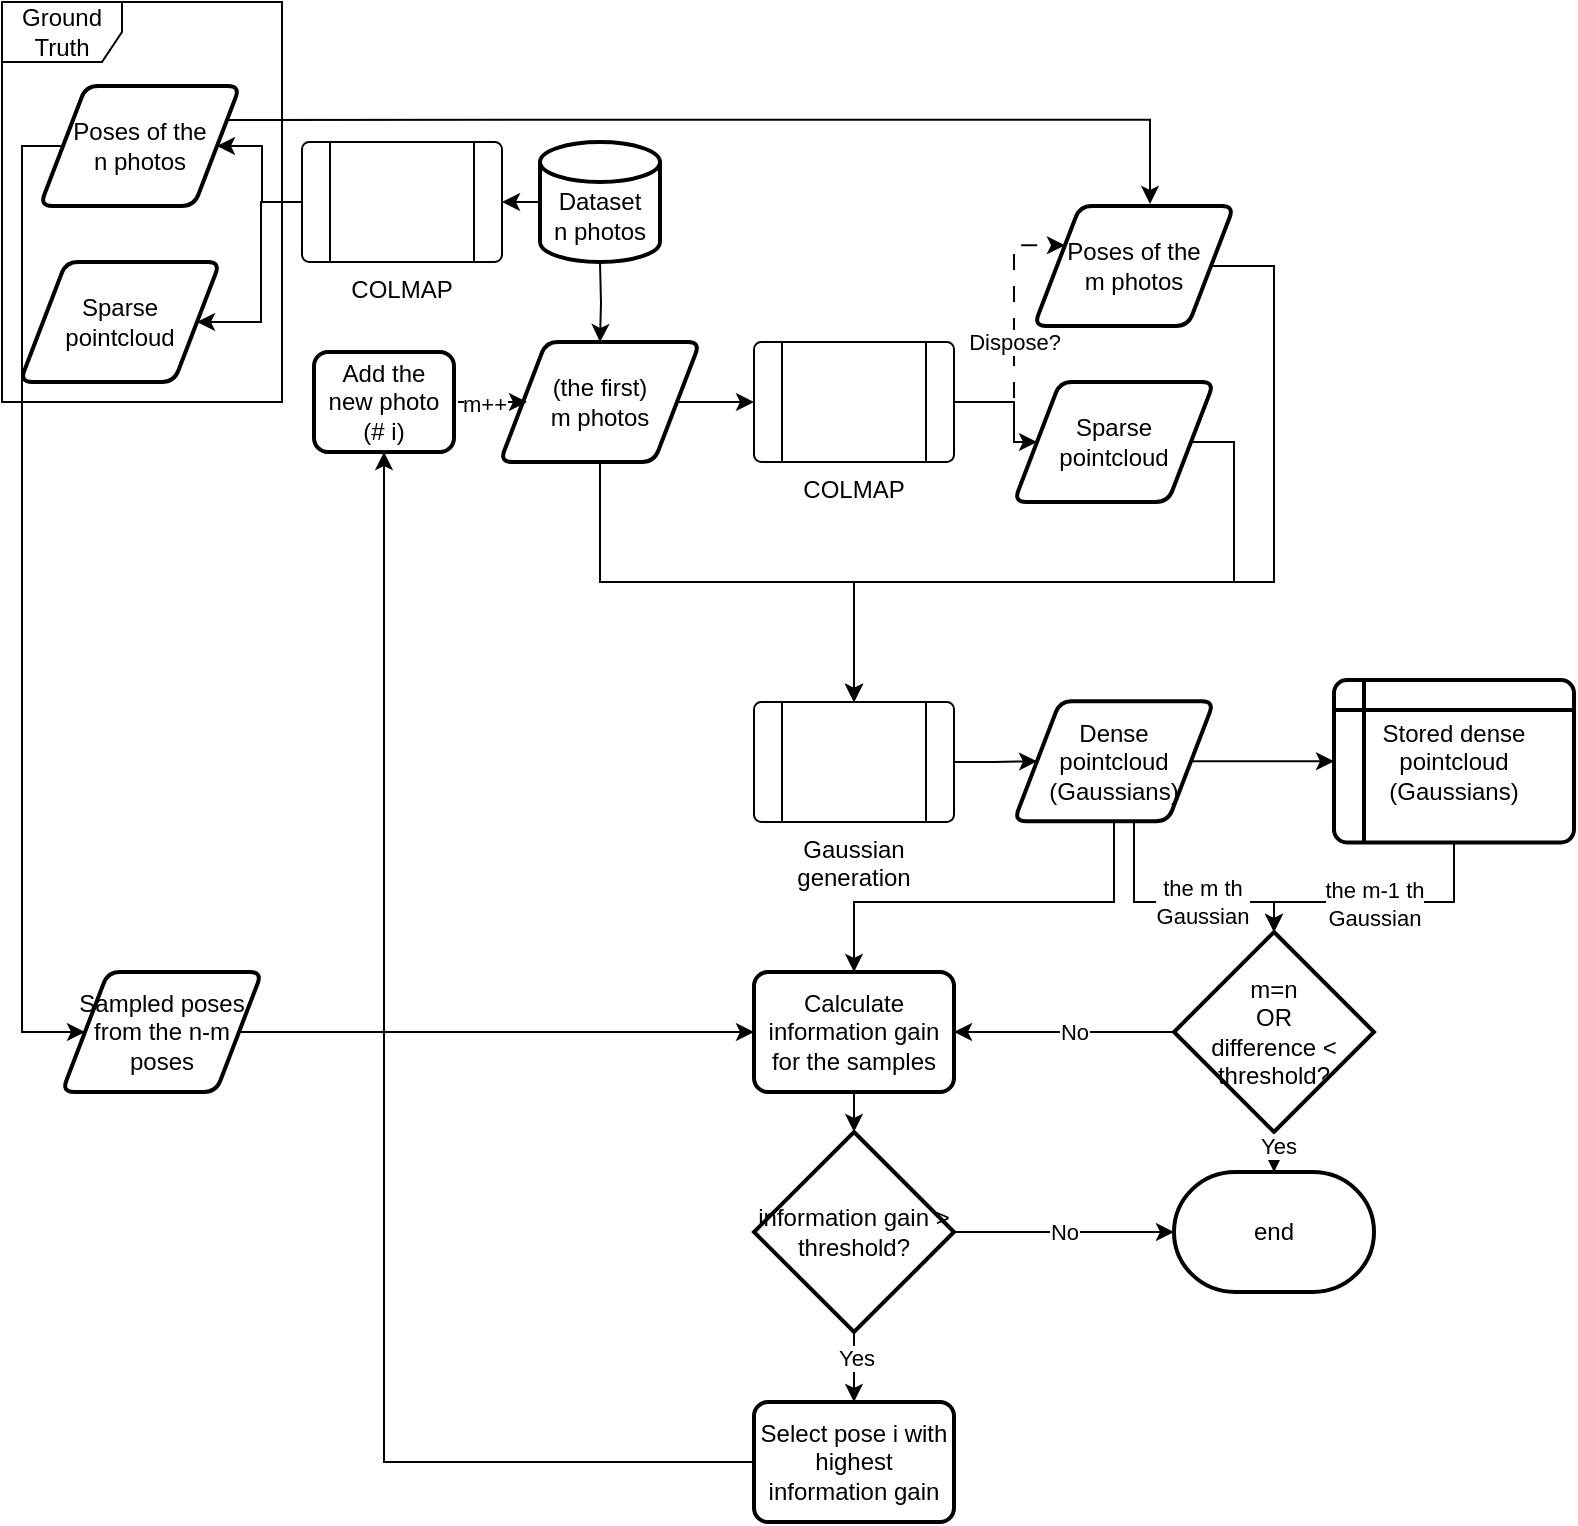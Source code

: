 <mxfile version="24.7.7">
  <diagram name="Page-1" id="Rx8_lW7KdHEKfgghr9D3">
    <mxGraphModel dx="1687" dy="911" grid="1" gridSize="10" guides="1" tooltips="1" connect="1" arrows="1" fold="1" page="1" pageScale="1" pageWidth="850" pageHeight="1100" math="0" shadow="0">
      <root>
        <mxCell id="0" />
        <mxCell id="1" parent="0" />
        <mxCell id="TAkacUBAr8q-djxheTJO-1" style="edgeStyle=orthogonalEdgeStyle;rounded=0;orthogonalLoop=1;jettySize=auto;html=1;exitX=0.5;exitY=1;exitDx=0;exitDy=0;exitPerimeter=0;entryX=0.5;entryY=0;entryDx=0;entryDy=0;entryPerimeter=0;" edge="1" parent="1">
          <mxGeometry relative="1" as="geometry">
            <mxPoint x="339" y="170" as="sourcePoint" />
            <mxPoint x="339" y="210" as="targetPoint" />
          </mxGeometry>
        </mxCell>
        <mxCell id="TAkacUBAr8q-djxheTJO-2" style="edgeStyle=orthogonalEdgeStyle;rounded=0;orthogonalLoop=1;jettySize=auto;html=1;exitX=0;exitY=0.5;exitDx=0;exitDy=0;exitPerimeter=0;entryX=1;entryY=0.5;entryDx=0;entryDy=0;" edge="1" parent="1" source="TAkacUBAr8q-djxheTJO-3" target="TAkacUBAr8q-djxheTJO-32">
          <mxGeometry relative="1" as="geometry" />
        </mxCell>
        <mxCell id="TAkacUBAr8q-djxheTJO-3" value="&lt;br&gt;Dataset &lt;br&gt;n photos" style="strokeWidth=2;html=1;shape=mxgraph.flowchart.database;whiteSpace=wrap;" vertex="1" parent="1">
          <mxGeometry x="309" y="110" width="60" height="60" as="geometry" />
        </mxCell>
        <mxCell id="TAkacUBAr8q-djxheTJO-4" style="edgeStyle=orthogonalEdgeStyle;rounded=0;orthogonalLoop=1;jettySize=auto;html=1;exitX=1;exitY=0.5;exitDx=0;exitDy=0;entryX=0;entryY=0.5;entryDx=0;entryDy=0;" edge="1" parent="1" source="TAkacUBAr8q-djxheTJO-6" target="TAkacUBAr8q-djxheTJO-10">
          <mxGeometry relative="1" as="geometry" />
        </mxCell>
        <mxCell id="TAkacUBAr8q-djxheTJO-5" style="edgeStyle=orthogonalEdgeStyle;rounded=0;orthogonalLoop=1;jettySize=auto;html=1;exitX=0.5;exitY=1;exitDx=0;exitDy=0;" edge="1" parent="1" source="TAkacUBAr8q-djxheTJO-6" target="TAkacUBAr8q-djxheTJO-16">
          <mxGeometry relative="1" as="geometry" />
        </mxCell>
        <mxCell id="TAkacUBAr8q-djxheTJO-6" value="(the first)&lt;br&gt;m photos" style="shape=parallelogram;html=1;strokeWidth=2;perimeter=parallelogramPerimeter;whiteSpace=wrap;rounded=1;arcSize=12;size=0.23;" vertex="1" parent="1">
          <mxGeometry x="289" y="210" width="100" height="60" as="geometry" />
        </mxCell>
        <mxCell id="TAkacUBAr8q-djxheTJO-7" style="edgeStyle=orthogonalEdgeStyle;rounded=0;orthogonalLoop=1;jettySize=auto;html=1;exitX=1;exitY=0.5;exitDx=0;exitDy=0;entryX=0;entryY=0.5;entryDx=0;entryDy=0;" edge="1" parent="1" source="TAkacUBAr8q-djxheTJO-10" target="TAkacUBAr8q-djxheTJO-14">
          <mxGeometry relative="1" as="geometry">
            <Array as="points">
              <mxPoint x="546" y="240" />
              <mxPoint x="546" y="260" />
            </Array>
          </mxGeometry>
        </mxCell>
        <mxCell id="TAkacUBAr8q-djxheTJO-8" style="edgeStyle=orthogonalEdgeStyle;rounded=0;orthogonalLoop=1;jettySize=auto;html=1;exitX=1;exitY=0.5;exitDx=0;exitDy=0;entryX=0;entryY=0.25;entryDx=0;entryDy=0;dashed=1;dashPattern=8 8;" edge="1" parent="1" source="TAkacUBAr8q-djxheTJO-10" target="TAkacUBAr8q-djxheTJO-12">
          <mxGeometry relative="1" as="geometry">
            <Array as="points">
              <mxPoint x="546" y="240" />
              <mxPoint x="546" y="162" />
            </Array>
          </mxGeometry>
        </mxCell>
        <mxCell id="TAkacUBAr8q-djxheTJO-9" value="Dispose?" style="edgeLabel;html=1;align=center;verticalAlign=middle;resizable=0;points=[];" vertex="1" connectable="0" parent="TAkacUBAr8q-djxheTJO-8">
          <mxGeometry x="0.061" y="1" relative="1" as="geometry">
            <mxPoint x="1" y="11" as="offset" />
          </mxGeometry>
        </mxCell>
        <mxCell id="TAkacUBAr8q-djxheTJO-10" value="COLMAP" style="verticalLabelPosition=bottom;verticalAlign=top;html=1;shape=process;whiteSpace=wrap;rounded=1;size=0.14;arcSize=6;" vertex="1" parent="1">
          <mxGeometry x="416" y="210" width="100" height="60" as="geometry" />
        </mxCell>
        <mxCell id="TAkacUBAr8q-djxheTJO-11" style="edgeStyle=orthogonalEdgeStyle;rounded=0;orthogonalLoop=1;jettySize=auto;html=1;exitX=1;exitY=0.5;exitDx=0;exitDy=0;entryX=0.5;entryY=0;entryDx=0;entryDy=0;" edge="1" parent="1" source="TAkacUBAr8q-djxheTJO-12" target="TAkacUBAr8q-djxheTJO-16">
          <mxGeometry relative="1" as="geometry">
            <Array as="points">
              <mxPoint x="676" y="172" />
              <mxPoint x="676" y="330" />
              <mxPoint x="466" y="330" />
            </Array>
          </mxGeometry>
        </mxCell>
        <mxCell id="TAkacUBAr8q-djxheTJO-12" value="Poses of the&lt;br&gt;m photos" style="shape=parallelogram;html=1;strokeWidth=2;perimeter=parallelogramPerimeter;whiteSpace=wrap;rounded=1;arcSize=12;size=0.23;" vertex="1" parent="1">
          <mxGeometry x="556" y="142" width="100" height="60" as="geometry" />
        </mxCell>
        <mxCell id="TAkacUBAr8q-djxheTJO-13" style="edgeStyle=orthogonalEdgeStyle;rounded=0;orthogonalLoop=1;jettySize=auto;html=1;exitX=1;exitY=0.5;exitDx=0;exitDy=0;" edge="1" parent="1" source="TAkacUBAr8q-djxheTJO-14">
          <mxGeometry relative="1" as="geometry">
            <mxPoint x="466" y="390" as="targetPoint" />
            <Array as="points">
              <mxPoint x="656" y="260" />
              <mxPoint x="656" y="330" />
              <mxPoint x="466" y="330" />
            </Array>
          </mxGeometry>
        </mxCell>
        <mxCell id="TAkacUBAr8q-djxheTJO-14" value="Sparse&lt;br&gt;pointcloud" style="shape=parallelogram;html=1;strokeWidth=2;perimeter=parallelogramPerimeter;whiteSpace=wrap;rounded=1;arcSize=12;size=0.23;" vertex="1" parent="1">
          <mxGeometry x="546" y="230" width="100" height="60" as="geometry" />
        </mxCell>
        <mxCell id="TAkacUBAr8q-djxheTJO-15" style="edgeStyle=orthogonalEdgeStyle;rounded=0;orthogonalLoop=1;jettySize=auto;html=1;exitX=1;exitY=0.5;exitDx=0;exitDy=0;" edge="1" parent="1" source="TAkacUBAr8q-djxheTJO-16" target="TAkacUBAr8q-djxheTJO-18">
          <mxGeometry relative="1" as="geometry" />
        </mxCell>
        <mxCell id="TAkacUBAr8q-djxheTJO-16" value="Gaussian generation" style="verticalLabelPosition=bottom;verticalAlign=top;html=1;shape=process;whiteSpace=wrap;rounded=1;size=0.14;arcSize=6;" vertex="1" parent="1">
          <mxGeometry x="416" y="390" width="100" height="60" as="geometry" />
        </mxCell>
        <mxCell id="TAkacUBAr8q-djxheTJO-17" style="edgeStyle=orthogonalEdgeStyle;rounded=0;orthogonalLoop=1;jettySize=auto;html=1;exitX=1;exitY=0.5;exitDx=0;exitDy=0;entryX=0;entryY=0.5;entryDx=0;entryDy=0;" edge="1" parent="1" source="TAkacUBAr8q-djxheTJO-18" target="TAkacUBAr8q-djxheTJO-21">
          <mxGeometry relative="1" as="geometry" />
        </mxCell>
        <mxCell id="TAkacUBAr8q-djxheTJO-18" value="Dense&lt;br&gt;pointcloud&lt;br&gt;(Gaussians)" style="shape=parallelogram;html=1;strokeWidth=2;perimeter=parallelogramPerimeter;whiteSpace=wrap;rounded=1;arcSize=12;size=0.23;" vertex="1" parent="1">
          <mxGeometry x="546" y="389.63" width="100" height="60" as="geometry" />
        </mxCell>
        <mxCell id="TAkacUBAr8q-djxheTJO-19" style="edgeStyle=orthogonalEdgeStyle;rounded=0;orthogonalLoop=1;jettySize=auto;html=1;" edge="1" parent="1" source="TAkacUBAr8q-djxheTJO-21" target="TAkacUBAr8q-djxheTJO-24">
          <mxGeometry relative="1" as="geometry">
            <Array as="points">
              <mxPoint x="766" y="490" />
              <mxPoint x="676" y="490" />
            </Array>
          </mxGeometry>
        </mxCell>
        <mxCell id="TAkacUBAr8q-djxheTJO-20" value="the m-1 th&lt;br&gt;Gaussian" style="edgeLabel;html=1;align=center;verticalAlign=middle;resizable=0;points=[];" vertex="1" connectable="0" parent="TAkacUBAr8q-djxheTJO-19">
          <mxGeometry x="-0.177" y="1" relative="1" as="geometry">
            <mxPoint x="-15" as="offset" />
          </mxGeometry>
        </mxCell>
        <mxCell id="TAkacUBAr8q-djxheTJO-21" value="Stored dense pointcloud&lt;br&gt;(Gaussians)" style="shape=internalStorage;whiteSpace=wrap;html=1;dx=15;dy=15;rounded=1;arcSize=8;strokeWidth=2;" vertex="1" parent="1">
          <mxGeometry x="706" y="379" width="120" height="81.25" as="geometry" />
        </mxCell>
        <mxCell id="TAkacUBAr8q-djxheTJO-22" style="edgeStyle=orthogonalEdgeStyle;rounded=0;orthogonalLoop=1;jettySize=auto;html=1;exitX=0;exitY=0.5;exitDx=0;exitDy=0;exitPerimeter=0;entryX=1;entryY=0.5;entryDx=0;entryDy=0;" edge="1" parent="1" source="TAkacUBAr8q-djxheTJO-24" target="TAkacUBAr8q-djxheTJO-41">
          <mxGeometry relative="1" as="geometry" />
        </mxCell>
        <mxCell id="TAkacUBAr8q-djxheTJO-23" value="No" style="edgeLabel;html=1;align=center;verticalAlign=middle;resizable=0;points=[];" vertex="1" connectable="0" parent="TAkacUBAr8q-djxheTJO-22">
          <mxGeometry x="-0.091" y="4" relative="1" as="geometry">
            <mxPoint y="-4" as="offset" />
          </mxGeometry>
        </mxCell>
        <mxCell id="TAkacUBAr8q-djxheTJO-24" value="&lt;div&gt;m=n&lt;br&gt;OR&lt;br&gt;difference &amp;lt; threshold?&lt;/div&gt;" style="strokeWidth=2;html=1;shape=mxgraph.flowchart.decision;whiteSpace=wrap;" vertex="1" parent="1">
          <mxGeometry x="626" y="505" width="100" height="100" as="geometry" />
        </mxCell>
        <mxCell id="TAkacUBAr8q-djxheTJO-25" style="edgeStyle=orthogonalEdgeStyle;rounded=0;orthogonalLoop=1;jettySize=auto;html=1;exitX=0.5;exitY=1;exitDx=0;exitDy=0;entryX=0.5;entryY=0;entryDx=0;entryDy=0;entryPerimeter=0;" edge="1" parent="1" source="TAkacUBAr8q-djxheTJO-18" target="TAkacUBAr8q-djxheTJO-24">
          <mxGeometry relative="1" as="geometry">
            <Array as="points">
              <mxPoint x="606" y="490" />
              <mxPoint x="676" y="490" />
            </Array>
          </mxGeometry>
        </mxCell>
        <mxCell id="TAkacUBAr8q-djxheTJO-26" value="&lt;div&gt;the m th&lt;br&gt;&lt;/div&gt;&lt;div&gt;Gaussian&lt;br&gt;&lt;/div&gt;" style="edgeLabel;html=1;align=center;verticalAlign=middle;resizable=0;points=[];" vertex="1" connectable="0" parent="TAkacUBAr8q-djxheTJO-25">
          <mxGeometry x="0.079" y="1" relative="1" as="geometry">
            <mxPoint x="11" y="1" as="offset" />
          </mxGeometry>
        </mxCell>
        <mxCell id="TAkacUBAr8q-djxheTJO-27" value="end" style="strokeWidth=2;html=1;shape=mxgraph.flowchart.terminator;whiteSpace=wrap;" vertex="1" parent="1">
          <mxGeometry x="626" y="625" width="100" height="60" as="geometry" />
        </mxCell>
        <mxCell id="TAkacUBAr8q-djxheTJO-28" style="edgeStyle=orthogonalEdgeStyle;rounded=0;orthogonalLoop=1;jettySize=auto;html=1;exitX=0.5;exitY=1;exitDx=0;exitDy=0;exitPerimeter=0;entryX=0.5;entryY=0;entryDx=0;entryDy=0;entryPerimeter=0;" edge="1" parent="1" source="TAkacUBAr8q-djxheTJO-24" target="TAkacUBAr8q-djxheTJO-27">
          <mxGeometry relative="1" as="geometry" />
        </mxCell>
        <mxCell id="TAkacUBAr8q-djxheTJO-29" value="Yes" style="edgeLabel;html=1;align=center;verticalAlign=middle;resizable=0;points=[];" vertex="1" connectable="0" parent="TAkacUBAr8q-djxheTJO-28">
          <mxGeometry x="-0.28" y="2" relative="1" as="geometry">
            <mxPoint as="offset" />
          </mxGeometry>
        </mxCell>
        <mxCell id="TAkacUBAr8q-djxheTJO-30" style="edgeStyle=orthogonalEdgeStyle;rounded=0;orthogonalLoop=1;jettySize=auto;html=1;exitX=0;exitY=0.5;exitDx=0;exitDy=0;entryX=1;entryY=0.5;entryDx=0;entryDy=0;" edge="1" parent="1" source="TAkacUBAr8q-djxheTJO-32" target="TAkacUBAr8q-djxheTJO-34">
          <mxGeometry relative="1" as="geometry" />
        </mxCell>
        <mxCell id="TAkacUBAr8q-djxheTJO-31" style="edgeStyle=orthogonalEdgeStyle;rounded=0;orthogonalLoop=1;jettySize=auto;html=1;exitX=0;exitY=0.5;exitDx=0;exitDy=0;" edge="1" parent="1" source="TAkacUBAr8q-djxheTJO-32" target="TAkacUBAr8q-djxheTJO-35">
          <mxGeometry relative="1" as="geometry" />
        </mxCell>
        <mxCell id="TAkacUBAr8q-djxheTJO-32" value="COLMAP" style="verticalLabelPosition=bottom;verticalAlign=top;html=1;shape=process;whiteSpace=wrap;rounded=1;size=0.14;arcSize=6;" vertex="1" parent="1">
          <mxGeometry x="190" y="110" width="100" height="60" as="geometry" />
        </mxCell>
        <mxCell id="TAkacUBAr8q-djxheTJO-33" style="edgeStyle=orthogonalEdgeStyle;rounded=0;orthogonalLoop=1;jettySize=auto;html=1;exitX=0;exitY=0.5;exitDx=0;exitDy=0;entryX=0;entryY=0.5;entryDx=0;entryDy=0;" edge="1" parent="1" source="TAkacUBAr8q-djxheTJO-34" target="TAkacUBAr8q-djxheTJO-39">
          <mxGeometry relative="1" as="geometry">
            <Array as="points">
              <mxPoint x="50" y="112" />
              <mxPoint x="50" y="555" />
            </Array>
          </mxGeometry>
        </mxCell>
        <mxCell id="TAkacUBAr8q-djxheTJO-34" value="Poses of the&lt;br&gt;n photos" style="shape=parallelogram;html=1;strokeWidth=2;perimeter=parallelogramPerimeter;whiteSpace=wrap;rounded=1;arcSize=12;size=0.23;" vertex="1" parent="1">
          <mxGeometry x="59" y="82" width="100" height="60" as="geometry" />
        </mxCell>
        <mxCell id="TAkacUBAr8q-djxheTJO-35" value="Sparse&lt;br&gt;pointcloud" style="shape=parallelogram;html=1;strokeWidth=2;perimeter=parallelogramPerimeter;whiteSpace=wrap;rounded=1;arcSize=12;size=0.23;" vertex="1" parent="1">
          <mxGeometry x="49" y="170" width="100" height="60" as="geometry" />
        </mxCell>
        <mxCell id="TAkacUBAr8q-djxheTJO-36" value="Ground Truth" style="shape=umlFrame;whiteSpace=wrap;html=1;pointerEvents=0;" vertex="1" parent="1">
          <mxGeometry x="40" y="40" width="140" height="200" as="geometry" />
        </mxCell>
        <mxCell id="TAkacUBAr8q-djxheTJO-37" style="edgeStyle=orthogonalEdgeStyle;rounded=0;orthogonalLoop=1;jettySize=auto;html=1;exitX=1;exitY=0.25;exitDx=0;exitDy=0;entryX=0.58;entryY=-0.017;entryDx=0;entryDy=0;entryPerimeter=0;" edge="1" parent="1" source="TAkacUBAr8q-djxheTJO-34" target="TAkacUBAr8q-djxheTJO-12">
          <mxGeometry relative="1" as="geometry" />
        </mxCell>
        <mxCell id="TAkacUBAr8q-djxheTJO-38" style="edgeStyle=orthogonalEdgeStyle;rounded=0;orthogonalLoop=1;jettySize=auto;html=1;exitX=1;exitY=0.5;exitDx=0;exitDy=0;entryX=0;entryY=0.5;entryDx=0;entryDy=0;" edge="1" parent="1" source="TAkacUBAr8q-djxheTJO-39" target="TAkacUBAr8q-djxheTJO-41">
          <mxGeometry relative="1" as="geometry" />
        </mxCell>
        <mxCell id="TAkacUBAr8q-djxheTJO-39" value="Sampled poses from the n-m poses" style="shape=parallelogram;html=1;strokeWidth=2;perimeter=parallelogramPerimeter;whiteSpace=wrap;rounded=1;arcSize=12;size=0.23;" vertex="1" parent="1">
          <mxGeometry x="70" y="525" width="100" height="60" as="geometry" />
        </mxCell>
        <mxCell id="TAkacUBAr8q-djxheTJO-40" style="edgeStyle=orthogonalEdgeStyle;rounded=0;orthogonalLoop=1;jettySize=auto;html=1;exitX=0.5;exitY=1;exitDx=0;exitDy=0;entryX=0.5;entryY=0;entryDx=0;entryDy=0;" edge="1" parent="1" source="TAkacUBAr8q-djxheTJO-48" target="TAkacUBAr8q-djxheTJO-44">
          <mxGeometry relative="1" as="geometry" />
        </mxCell>
        <mxCell id="TAkacUBAr8q-djxheTJO-50" value="Yes" style="edgeLabel;html=1;align=center;verticalAlign=middle;resizable=0;points=[];" vertex="1" connectable="0" parent="TAkacUBAr8q-djxheTJO-40">
          <mxGeometry x="-0.257" y="1" relative="1" as="geometry">
            <mxPoint as="offset" />
          </mxGeometry>
        </mxCell>
        <mxCell id="TAkacUBAr8q-djxheTJO-41" value="Calculate information gain for the samples" style="rounded=1;whiteSpace=wrap;html=1;absoluteArcSize=1;arcSize=14;strokeWidth=2;" vertex="1" parent="1">
          <mxGeometry x="416" y="525" width="100" height="60" as="geometry" />
        </mxCell>
        <mxCell id="TAkacUBAr8q-djxheTJO-42" style="edgeStyle=orthogonalEdgeStyle;rounded=0;orthogonalLoop=1;jettySize=auto;html=1;exitX=0.5;exitY=1;exitDx=0;exitDy=0;entryX=0.5;entryY=0;entryDx=0;entryDy=0;" edge="1" parent="1" source="TAkacUBAr8q-djxheTJO-18" target="TAkacUBAr8q-djxheTJO-41">
          <mxGeometry relative="1" as="geometry">
            <Array as="points">
              <mxPoint x="596" y="490" />
              <mxPoint x="466" y="490" />
            </Array>
          </mxGeometry>
        </mxCell>
        <mxCell id="TAkacUBAr8q-djxheTJO-43" style="edgeStyle=orthogonalEdgeStyle;rounded=0;orthogonalLoop=1;jettySize=auto;html=1;exitX=0;exitY=0.5;exitDx=0;exitDy=0;entryX=0.5;entryY=1;entryDx=0;entryDy=0;" edge="1" parent="1" source="TAkacUBAr8q-djxheTJO-44" target="TAkacUBAr8q-djxheTJO-47">
          <mxGeometry relative="1" as="geometry" />
        </mxCell>
        <mxCell id="TAkacUBAr8q-djxheTJO-44" value="Select pose i with highest information gain" style="rounded=1;whiteSpace=wrap;html=1;absoluteArcSize=1;arcSize=14;strokeWidth=2;" vertex="1" parent="1">
          <mxGeometry x="416" y="740" width="100" height="60" as="geometry" />
        </mxCell>
        <mxCell id="TAkacUBAr8q-djxheTJO-45" style="edgeStyle=orthogonalEdgeStyle;rounded=0;orthogonalLoop=1;jettySize=auto;html=1;exitX=1;exitY=0.5;exitDx=0;exitDy=0;entryX=0;entryY=0.5;entryDx=0;entryDy=0;" edge="1" parent="1">
          <mxGeometry relative="1" as="geometry">
            <mxPoint x="268" y="240" as="sourcePoint" />
            <mxPoint x="302.5" y="240" as="targetPoint" />
          </mxGeometry>
        </mxCell>
        <mxCell id="TAkacUBAr8q-djxheTJO-46" value="m++" style="edgeLabel;html=1;align=center;verticalAlign=middle;resizable=0;points=[];" vertex="1" connectable="0" parent="TAkacUBAr8q-djxheTJO-45">
          <mxGeometry x="-0.255" y="-1" relative="1" as="geometry">
            <mxPoint as="offset" />
          </mxGeometry>
        </mxCell>
        <mxCell id="TAkacUBAr8q-djxheTJO-47" value="Add the&lt;br&gt;new photo&lt;br&gt;(# i)" style="rounded=1;whiteSpace=wrap;html=1;absoluteArcSize=1;arcSize=14;strokeWidth=2;" vertex="1" parent="1">
          <mxGeometry x="196" y="215" width="70" height="50" as="geometry" />
        </mxCell>
        <mxCell id="TAkacUBAr8q-djxheTJO-49" value="" style="edgeStyle=orthogonalEdgeStyle;rounded=0;orthogonalLoop=1;jettySize=auto;html=1;exitX=0.5;exitY=1;exitDx=0;exitDy=0;entryX=0.5;entryY=0;entryDx=0;entryDy=0;" edge="1" parent="1" source="TAkacUBAr8q-djxheTJO-41" target="TAkacUBAr8q-djxheTJO-48">
          <mxGeometry relative="1" as="geometry">
            <mxPoint x="466" y="585" as="sourcePoint" />
            <mxPoint x="466" y="720" as="targetPoint" />
          </mxGeometry>
        </mxCell>
        <mxCell id="TAkacUBAr8q-djxheTJO-48" value="information gain &amp;gt; threshold?" style="strokeWidth=2;html=1;shape=mxgraph.flowchart.decision;whiteSpace=wrap;" vertex="1" parent="1">
          <mxGeometry x="416" y="605" width="100" height="100" as="geometry" />
        </mxCell>
        <mxCell id="TAkacUBAr8q-djxheTJO-51" style="edgeStyle=orthogonalEdgeStyle;rounded=0;orthogonalLoop=1;jettySize=auto;html=1;exitX=1;exitY=0.5;exitDx=0;exitDy=0;exitPerimeter=0;entryX=0;entryY=0.5;entryDx=0;entryDy=0;entryPerimeter=0;" edge="1" parent="1" source="TAkacUBAr8q-djxheTJO-48" target="TAkacUBAr8q-djxheTJO-27">
          <mxGeometry relative="1" as="geometry" />
        </mxCell>
        <mxCell id="TAkacUBAr8q-djxheTJO-52" value="No" style="edgeLabel;html=1;align=center;verticalAlign=middle;resizable=0;points=[];" vertex="1" connectable="0" parent="TAkacUBAr8q-djxheTJO-51">
          <mxGeometry x="-0.004" relative="1" as="geometry">
            <mxPoint as="offset" />
          </mxGeometry>
        </mxCell>
      </root>
    </mxGraphModel>
  </diagram>
</mxfile>
